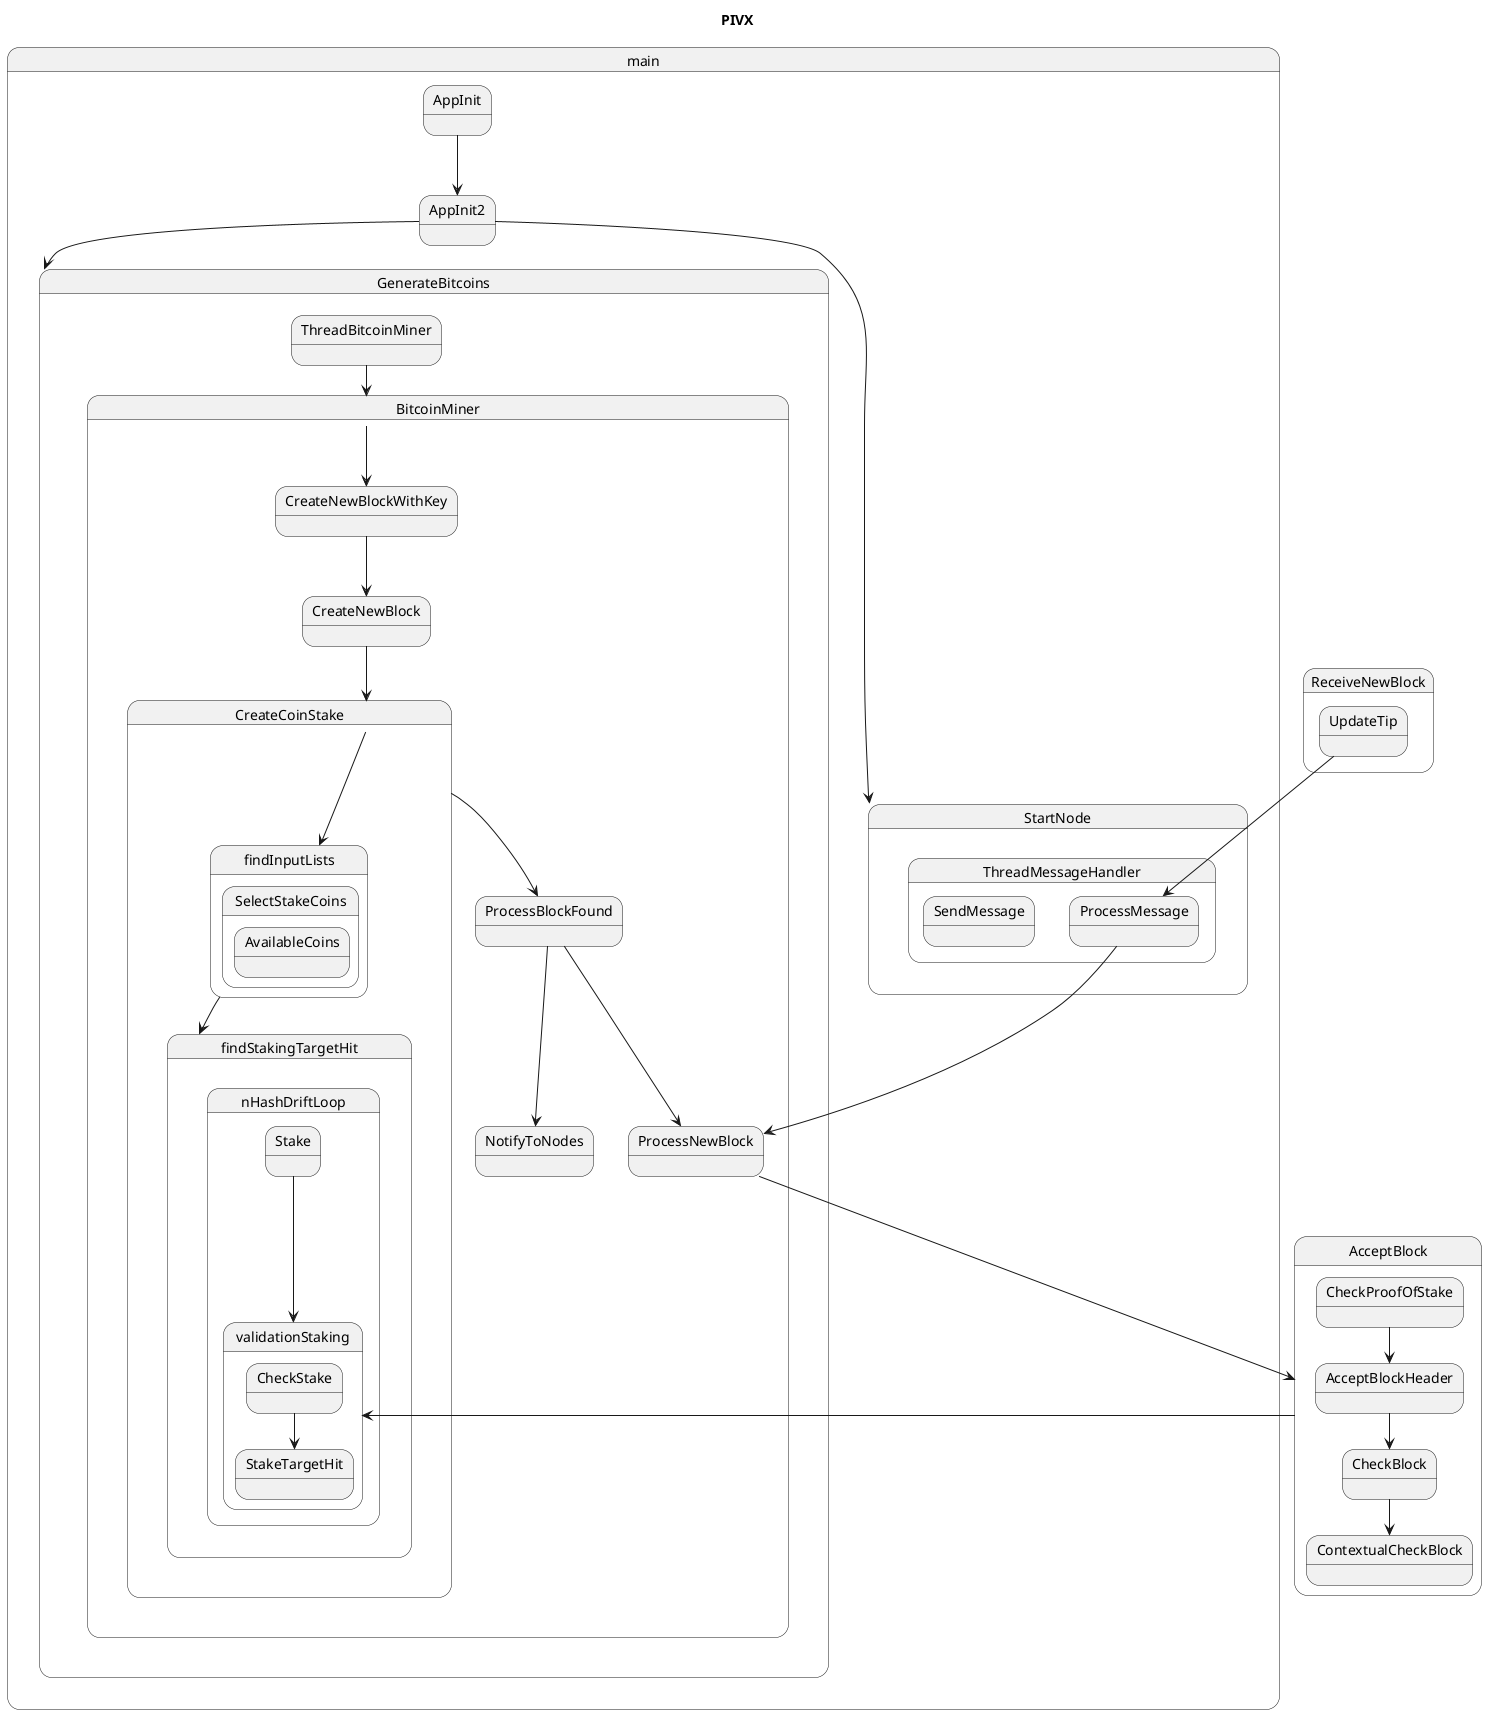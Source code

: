 @startuml
title PIVX

state main {
  state AppInit
  state AppInit2
  AppInit --> AppInit2
  AppInit2 --> GenerateBitcoins
  AppInit2 --> StartNode
}

state StartNode {
  state ThreadMessageHandler {
    state ProcessMessage
    state SendMessage
  }
}

state GenerateBitcoins {
  state ThreadBitcoinMiner
  state BitcoinMiner
  ThreadBitcoinMiner --> BitcoinMiner
}

state BitcoinMiner {
  state CreateNewBlockWithKey
  state CreateNewBlock
  state CreateCoinStake {
    state findInputLists {
      state SelectStakeCoins {
        state AvailableCoins
      }
    }
  state findStakingTargetHit {
    state nHashDriftLoop {
      state Stake
      Stake --> validationStaking
    }
  }
  }

  BitcoinMiner --> CreateNewBlockWithKey
  CreateNewBlockWithKey --> CreateNewBlock
  CreateNewBlock --> CreateCoinStake
  CreateCoinStake --> findInputLists
  findInputLists --> findStakingTargetHit
  
  state ProcessBlockFound
  state NotifyToNodes
  
  CreateCoinStake --> ProcessBlockFound
  ProcessBlockFound --> ProcessNewBlock
  ProcessBlockFound --> NotifyToNodes
  
  
}



state ReceiveNewBlock {
  state UpdateTip
  UpdateTip --> ProcessMessage
  ProcessMessage --> ProcessNewBlock
}

state ProcessNewBlock {
}

state AcceptBlock {
    state CheckProofOfStake
    state AcceptBlockHeader
    state CheckBlock
    state ContextualCheckBlock
    CheckProofOfStake --> AcceptBlockHeader
    AcceptBlockHeader --> CheckBlock
    CheckBlock --> ContextualCheckBlock
}

state validationStaking {
  state CheckStake
  state StakeTargetHit
  CheckStake --> StakeTargetHit
}

ProcessNewBlock --> AcceptBlock
AcceptBlock --> validationStaking

@enduml
